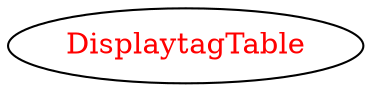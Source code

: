 digraph dependencyGraph {
 concentrate=true;
 ranksep="2.0";
 rankdir="LR"; 
 splines="ortho";
"DisplaytagTable" [fontcolor="red"];
}